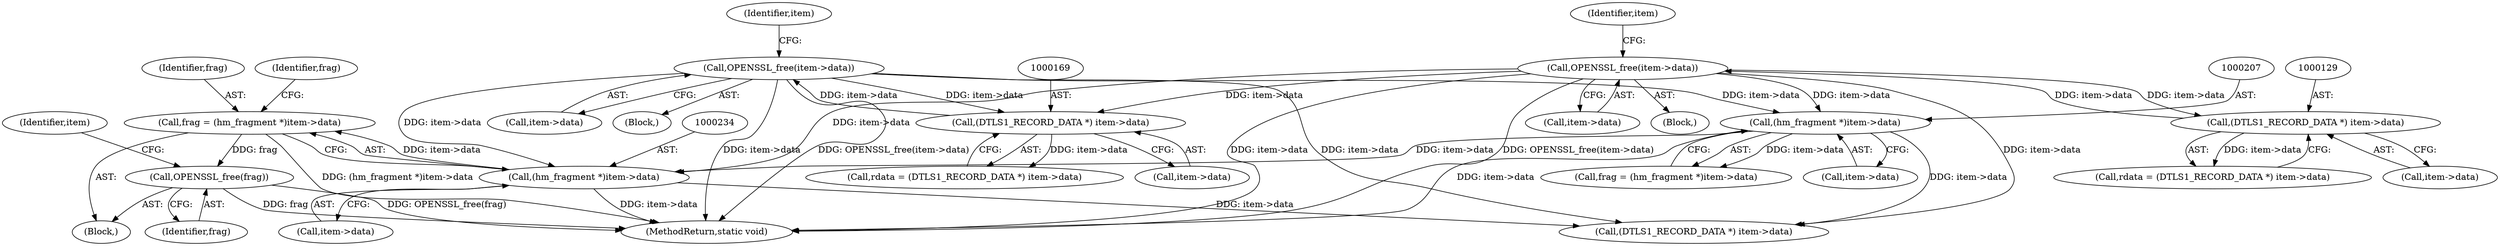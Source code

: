 digraph "0_openssl_470990fee0182566d439ef7e82d1abf18b7085d7@pointer" {
"1000231" [label="(Call,frag = (hm_fragment *)item->data)"];
"1000233" [label="(Call,(hm_fragment *)item->data)"];
"1000186" [label="(Call,OPENSSL_free(item->data))"];
"1000168" [label="(Call,(DTLS1_RECORD_DATA *) item->data)"];
"1000146" [label="(Call,OPENSSL_free(item->data))"];
"1000128" [label="(Call,(DTLS1_RECORD_DATA *) item->data)"];
"1000206" [label="(Call,(hm_fragment *)item->data)"];
"1000242" [label="(Call,OPENSSL_free(frag))"];
"1000128" [label="(Call,(DTLS1_RECORD_DATA *) item->data)"];
"1000208" [label="(Call,item->data)"];
"1000170" [label="(Call,item->data)"];
"1000166" [label="(Call,rdata = (DTLS1_RECORD_DATA *) item->data)"];
"1000232" [label="(Identifier,frag)"];
"1000151" [label="(Identifier,item)"];
"1000147" [label="(Call,item->data)"];
"1000130" [label="(Call,item->data)"];
"1000233" [label="(Call,(hm_fragment *)item->data)"];
"1000235" [label="(Call,item->data)"];
"1000187" [label="(Call,item->data)"];
"1000126" [label="(Call,rdata = (DTLS1_RECORD_DATA *) item->data)"];
"1000191" [label="(Identifier,item)"];
"1000231" [label="(Call,frag = (hm_fragment *)item->data)"];
"1000204" [label="(Call,frag = (hm_fragment *)item->data)"];
"1000165" [label="(Block,)"];
"1000240" [label="(Identifier,frag)"];
"1000230" [label="(Block,)"];
"1000262" [label="(Call,(DTLS1_RECORD_DATA *) item->data)"];
"1000245" [label="(Identifier,item)"];
"1000242" [label="(Call,OPENSSL_free(frag))"];
"1000146" [label="(Call,OPENSSL_free(item->data))"];
"1000243" [label="(Identifier,frag)"];
"1000125" [label="(Block,)"];
"1000206" [label="(Call,(hm_fragment *)item->data)"];
"1000168" [label="(Call,(DTLS1_RECORD_DATA *) item->data)"];
"1000286" [label="(MethodReturn,static void)"];
"1000186" [label="(Call,OPENSSL_free(item->data))"];
"1000231" -> "1000230"  [label="AST: "];
"1000231" -> "1000233"  [label="CFG: "];
"1000232" -> "1000231"  [label="AST: "];
"1000233" -> "1000231"  [label="AST: "];
"1000240" -> "1000231"  [label="CFG: "];
"1000231" -> "1000286"  [label="DDG: (hm_fragment *)item->data"];
"1000233" -> "1000231"  [label="DDG: item->data"];
"1000231" -> "1000242"  [label="DDG: frag"];
"1000233" -> "1000235"  [label="CFG: "];
"1000234" -> "1000233"  [label="AST: "];
"1000235" -> "1000233"  [label="AST: "];
"1000233" -> "1000286"  [label="DDG: item->data"];
"1000186" -> "1000233"  [label="DDG: item->data"];
"1000206" -> "1000233"  [label="DDG: item->data"];
"1000146" -> "1000233"  [label="DDG: item->data"];
"1000233" -> "1000262"  [label="DDG: item->data"];
"1000186" -> "1000165"  [label="AST: "];
"1000186" -> "1000187"  [label="CFG: "];
"1000187" -> "1000186"  [label="AST: "];
"1000191" -> "1000186"  [label="CFG: "];
"1000186" -> "1000286"  [label="DDG: item->data"];
"1000186" -> "1000286"  [label="DDG: OPENSSL_free(item->data)"];
"1000186" -> "1000168"  [label="DDG: item->data"];
"1000168" -> "1000186"  [label="DDG: item->data"];
"1000186" -> "1000206"  [label="DDG: item->data"];
"1000186" -> "1000262"  [label="DDG: item->data"];
"1000168" -> "1000166"  [label="AST: "];
"1000168" -> "1000170"  [label="CFG: "];
"1000169" -> "1000168"  [label="AST: "];
"1000170" -> "1000168"  [label="AST: "];
"1000166" -> "1000168"  [label="CFG: "];
"1000168" -> "1000166"  [label="DDG: item->data"];
"1000146" -> "1000168"  [label="DDG: item->data"];
"1000146" -> "1000125"  [label="AST: "];
"1000146" -> "1000147"  [label="CFG: "];
"1000147" -> "1000146"  [label="AST: "];
"1000151" -> "1000146"  [label="CFG: "];
"1000146" -> "1000286"  [label="DDG: OPENSSL_free(item->data)"];
"1000146" -> "1000286"  [label="DDG: item->data"];
"1000146" -> "1000128"  [label="DDG: item->data"];
"1000128" -> "1000146"  [label="DDG: item->data"];
"1000146" -> "1000206"  [label="DDG: item->data"];
"1000146" -> "1000262"  [label="DDG: item->data"];
"1000128" -> "1000126"  [label="AST: "];
"1000128" -> "1000130"  [label="CFG: "];
"1000129" -> "1000128"  [label="AST: "];
"1000130" -> "1000128"  [label="AST: "];
"1000126" -> "1000128"  [label="CFG: "];
"1000128" -> "1000126"  [label="DDG: item->data"];
"1000206" -> "1000204"  [label="AST: "];
"1000206" -> "1000208"  [label="CFG: "];
"1000207" -> "1000206"  [label="AST: "];
"1000208" -> "1000206"  [label="AST: "];
"1000204" -> "1000206"  [label="CFG: "];
"1000206" -> "1000286"  [label="DDG: item->data"];
"1000206" -> "1000204"  [label="DDG: item->data"];
"1000206" -> "1000262"  [label="DDG: item->data"];
"1000242" -> "1000230"  [label="AST: "];
"1000242" -> "1000243"  [label="CFG: "];
"1000243" -> "1000242"  [label="AST: "];
"1000245" -> "1000242"  [label="CFG: "];
"1000242" -> "1000286"  [label="DDG: OPENSSL_free(frag)"];
"1000242" -> "1000286"  [label="DDG: frag"];
}
